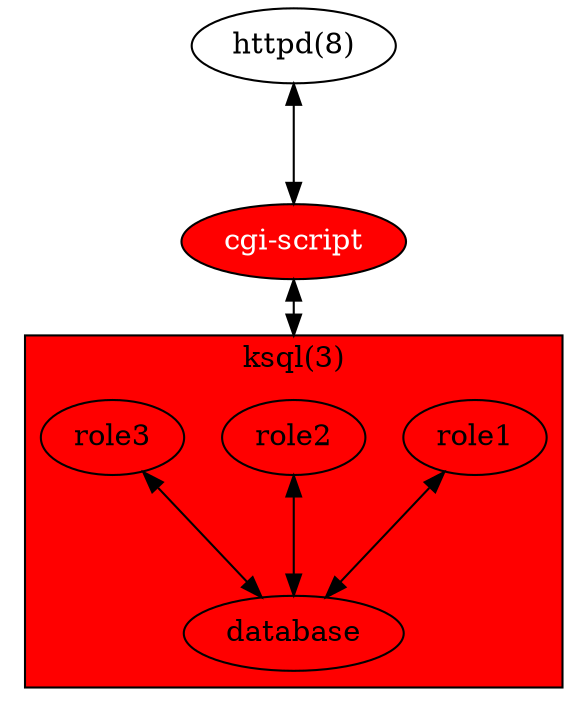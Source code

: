 digraph auditing {
	graph [compound=true, rankdir=tb, rank="min", ranksep="0.8 equally"];
	network[label="httpd(8)"];
	app[label="cgi-script", fillcolor="red", style="filled", fontcolor="white"];
	network -> app[dir="both"];
	subgraph cluster_0 {
		label="ksql(3)";
		bgcolor="red";
		database[label="database"];
		role1;
		role2;
		role3;
		role1 -> database[dir="both"];
		role2 -> database[dir="both"];
		role3 -> database[dir="both"];
	}
	app -> role2[lhead="cluster_0", dir="both"];
}
